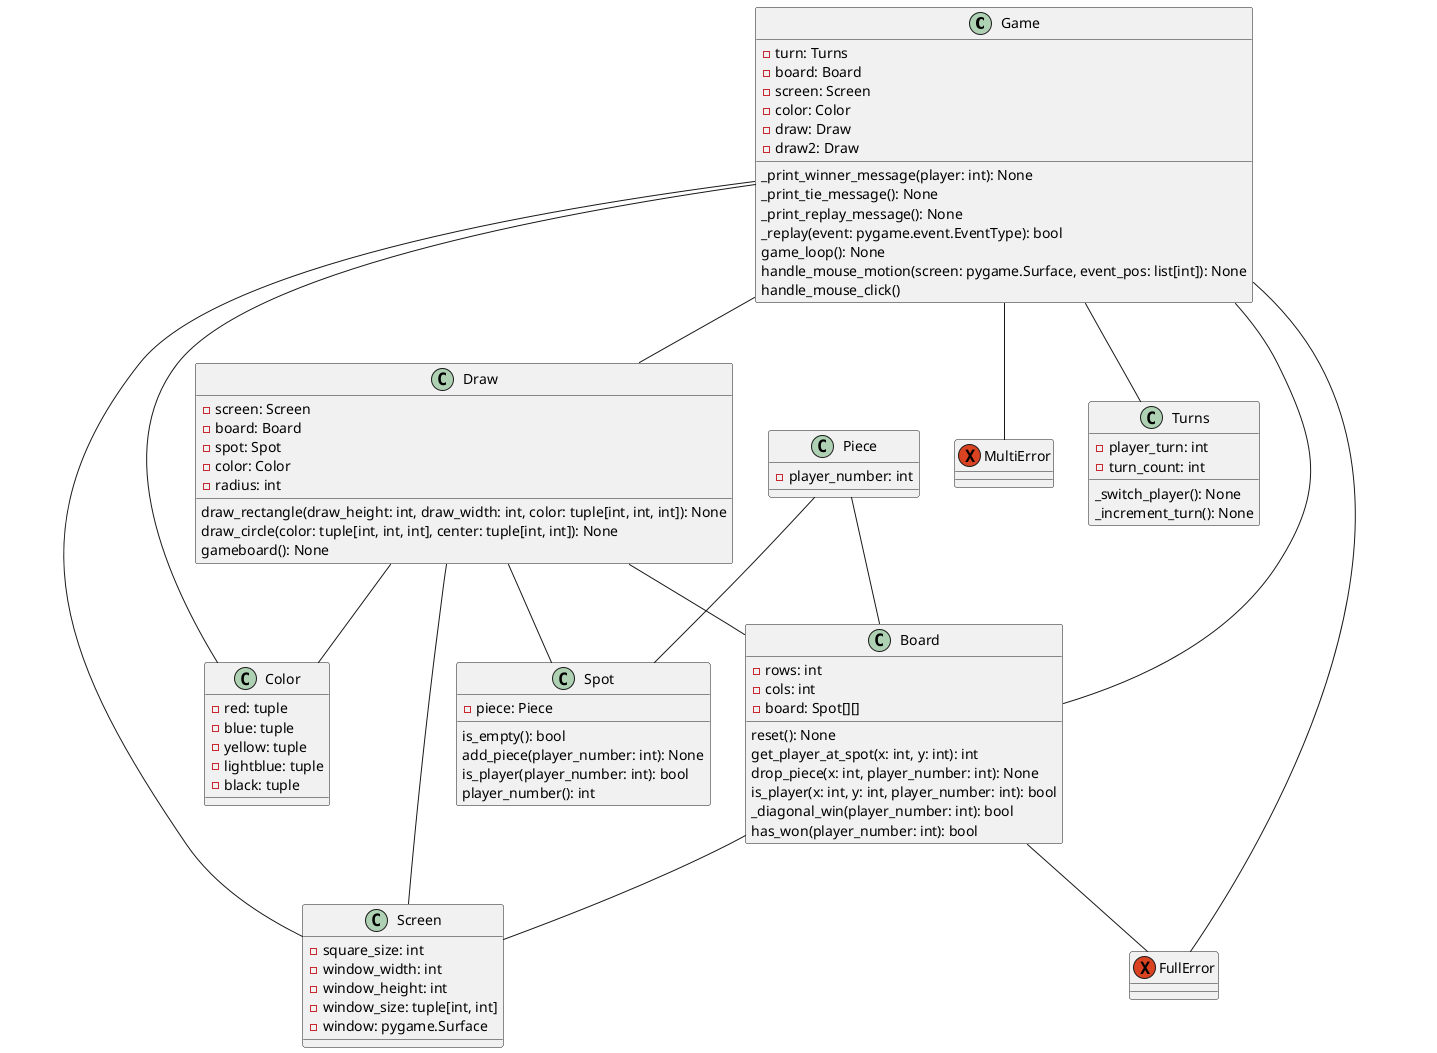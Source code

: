 @startuml
' Define classes with their methods and attributes

class Game {
  -turn: Turns
  -board: Board
  -screen: Screen
  -color: Color
  -draw: Draw
  -draw2: Draw
  _print_winner_message(player: int): None
  _print_tie_message(): None
  _print_replay_message(): None
  _replay(event: pygame.event.EventType): bool
  game_loop(): None
  handle_mouse_motion(screen: pygame.Surface, event_pos: list[int]): None
  handle_mouse_click()
}

class Turns {
  -player_turn: int
  -turn_count: int
  _switch_player(): None
  _increment_turn(): None
}

class Board {
  -rows: int
  -cols: int
  -board: Spot[][]
  reset(): None
  get_player_at_spot(x: int, y: int): int
  drop_piece(x: int, player_number: int): None
  is_player(x: int, y: int, player_number: int): bool
  _diagonal_win(player_number: int): bool
  has_won(player_number: int): bool
}

class Screen {
  -square_size: int
  -window_width: int
  -window_height: int
  -window_size: tuple[int, int]
  -window: pygame.Surface
}

class Spot {
  -piece: Piece
  is_empty(): bool
  add_piece(player_number: int): None
  is_player(player_number: int): bool
  player_number(): int
}

class Piece {
  -player_number: int
}

class Draw {
  -screen: Screen
  -board: Board
  -spot: Spot
  -color: Color
  -radius: int
  draw_rectangle(draw_height: int, draw_width: int, color: tuple[int, int, int]): None
  draw_circle(color: tuple[int, int, int], center: tuple[int, int]): None
  gameboard(): None
}

class Color {
  -red: tuple
  -blue: tuple
  -yellow: tuple
  -lightblue: tuple
  -black: tuple
}

exception MultiError

exception FullError

Game -- Turns
Game -- Board
Game -- Screen
Game -- Color
Game -- Draw
Game -- FullError
Game -- MultiError

Board -- Screen
Board -- FullError

Piece -- Spot
Piece -- Board

Draw -- Board
Draw -- Screen
Draw -- Color
Draw -- Spot

@enduml
